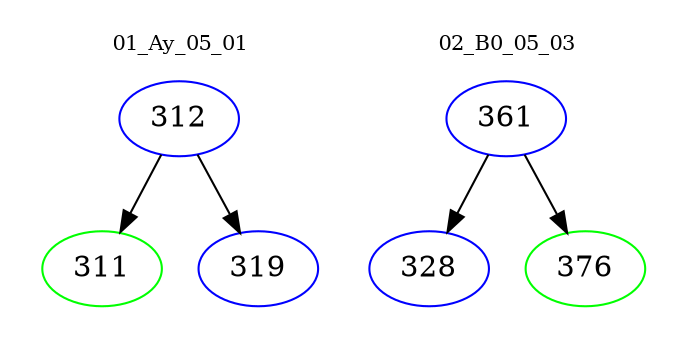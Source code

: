 digraph{
subgraph cluster_0 {
color = white
label = "01_Ay_05_01";
fontsize=10;
T0_312 [label="312", color="blue"]
T0_312 -> T0_311 [color="black"]
T0_311 [label="311", color="green"]
T0_312 -> T0_319 [color="black"]
T0_319 [label="319", color="blue"]
}
subgraph cluster_1 {
color = white
label = "02_B0_05_03";
fontsize=10;
T1_361 [label="361", color="blue"]
T1_361 -> T1_328 [color="black"]
T1_328 [label="328", color="blue"]
T1_361 -> T1_376 [color="black"]
T1_376 [label="376", color="green"]
}
}
